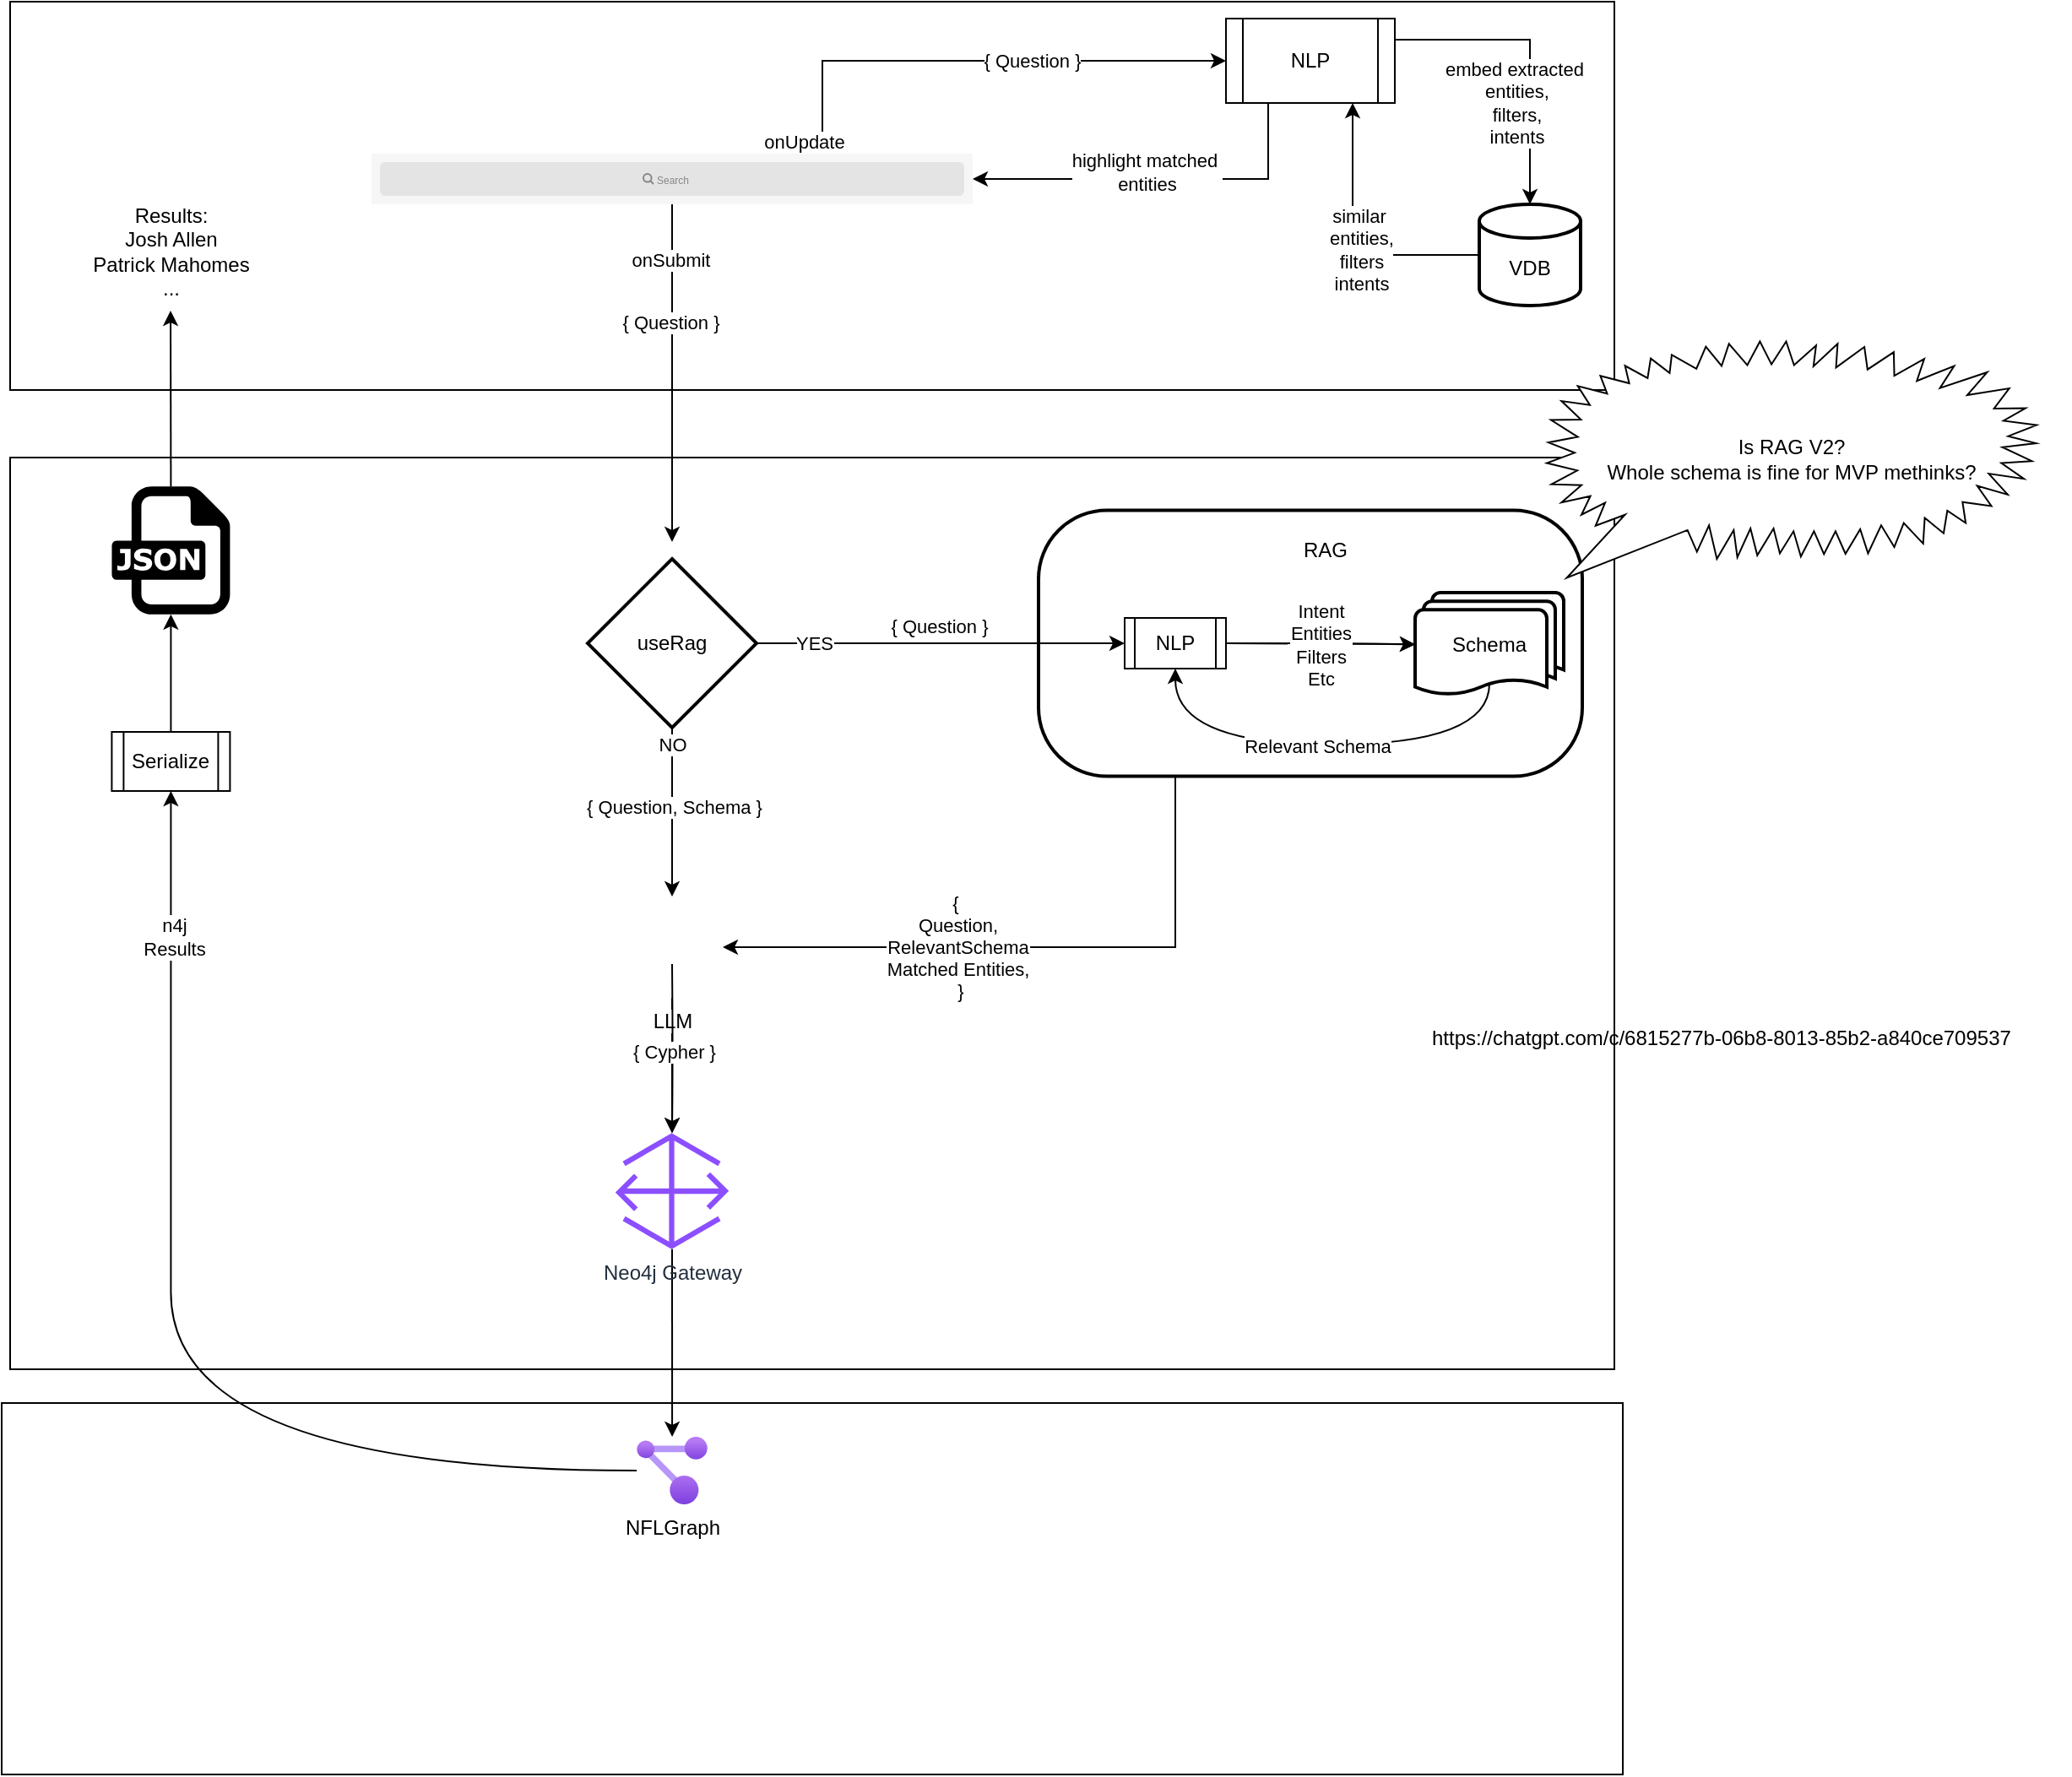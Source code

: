 <mxfile version="24.7.7">
  <diagram name="Page-1" id="0RhbtU0nEBAmv8wr0rxq">
    <mxGraphModel dx="3735" dy="1495" grid="1" gridSize="10" guides="1" tooltips="1" connect="1" arrows="1" fold="1" page="1" pageScale="1" pageWidth="850" pageHeight="1100" math="0" shadow="0">
      <root>
        <mxCell id="0" />
        <mxCell id="1" parent="0" />
        <mxCell id="lYWV6Mn_xeqbXDkd3jMC-252" value="" style="verticalLabelPosition=bottom;verticalAlign=top;html=1;shape=mxgraph.basic.patternFillRect;fillStyle=diagGrid;step=5;fillStrokeWidth=0.2;fillStrokeColor=#dddddd;" vertex="1" parent="1">
          <mxGeometry x="290" y="320" width="480" height="170" as="geometry" />
        </mxCell>
        <mxCell id="lYWV6Mn_xeqbXDkd3jMC-102" value="" style="rounded=0;whiteSpace=wrap;html=1;" vertex="1" parent="1">
          <mxGeometry x="-175" y="880" width="960" height="220" as="geometry" />
        </mxCell>
        <mxCell id="lYWV6Mn_xeqbXDkd3jMC-16" value="" style="rounded=0;whiteSpace=wrap;html=1;" vertex="1" parent="1">
          <mxGeometry x="-170" y="50" width="950" height="230" as="geometry" />
        </mxCell>
        <mxCell id="lYWV6Mn_xeqbXDkd3jMC-17" value="&lt;div&gt;&lt;br&gt;&lt;/div&gt;&lt;div&gt;&lt;br&gt;&lt;/div&gt;" style="rounded=0;whiteSpace=wrap;html=1;" vertex="1" parent="1">
          <mxGeometry x="-170" y="320" width="950" height="540" as="geometry" />
        </mxCell>
        <mxCell id="lYWV6Mn_xeqbXDkd3jMC-19" style="edgeStyle=orthogonalEdgeStyle;rounded=0;orthogonalLoop=1;jettySize=auto;html=1;exitX=0.5;exitY=1;exitDx=0;exitDy=0;" edge="1" parent="1" source="lYWV6Mn_xeqbXDkd3jMC-91">
          <mxGeometry relative="1" as="geometry">
            <mxPoint x="-0.352" y="241" as="sourcePoint" />
            <mxPoint x="222" y="370" as="targetPoint" />
          </mxGeometry>
        </mxCell>
        <mxCell id="lYWV6Mn_xeqbXDkd3jMC-111" value="{ Question }" style="edgeLabel;html=1;align=center;verticalAlign=middle;resizable=0;points=[];" vertex="1" connectable="0" parent="lYWV6Mn_xeqbXDkd3jMC-19">
          <mxGeometry x="-0.484" y="-1" relative="1" as="geometry">
            <mxPoint y="18" as="offset" />
          </mxGeometry>
        </mxCell>
        <mxCell id="lYWV6Mn_xeqbXDkd3jMC-154" value="onSubmit" style="edgeLabel;html=1;align=center;verticalAlign=middle;resizable=0;points=[];" vertex="1" connectable="0" parent="lYWV6Mn_xeqbXDkd3jMC-19">
          <mxGeometry x="-0.801" y="-1" relative="1" as="geometry">
            <mxPoint y="13" as="offset" />
          </mxGeometry>
        </mxCell>
        <mxCell id="lYWV6Mn_xeqbXDkd3jMC-217" style="edgeStyle=orthogonalEdgeStyle;curved=1;rounded=0;orthogonalLoop=1;jettySize=auto;html=1;" edge="1" parent="1" source="lYWV6Mn_xeqbXDkd3jMC-69" target="lYWV6Mn_xeqbXDkd3jMC-94">
          <mxGeometry relative="1" as="geometry" />
        </mxCell>
        <mxCell id="lYWV6Mn_xeqbXDkd3jMC-218" value="n4j&lt;div&gt;Results&lt;/div&gt;" style="edgeLabel;html=1;align=center;verticalAlign=middle;resizable=0;points=[];" vertex="1" connectable="0" parent="lYWV6Mn_xeqbXDkd3jMC-217">
          <mxGeometry x="0.747" y="-1" relative="1" as="geometry">
            <mxPoint x="1" as="offset" />
          </mxGeometry>
        </mxCell>
        <mxCell id="lYWV6Mn_xeqbXDkd3jMC-69" value="NFLGraph" style="image;aspect=fixed;html=1;points=[];align=center;fontSize=12;image=img/lib/azure2/management_governance/Resource_Graph_Explorer.svg;" vertex="1" parent="1">
          <mxGeometry x="201.06" y="900" width="41.88" height="40" as="geometry" />
        </mxCell>
        <mxCell id="lYWV6Mn_xeqbXDkd3jMC-223" style="edgeStyle=orthogonalEdgeStyle;curved=1;rounded=0;orthogonalLoop=1;jettySize=auto;html=1;exitX=0.5;exitY=0;exitDx=0;exitDy=0;" edge="1" parent="1" source="lYWV6Mn_xeqbXDkd3jMC-94" target="lYWV6Mn_xeqbXDkd3jMC-266">
          <mxGeometry relative="1" as="geometry" />
        </mxCell>
        <mxCell id="lYWV6Mn_xeqbXDkd3jMC-94" value="Serialize" style="shape=process;whiteSpace=wrap;html=1;backgroundOutline=1;" vertex="1" parent="1">
          <mxGeometry x="-109.8" y="482.5" width="70" height="35" as="geometry" />
        </mxCell>
        <mxCell id="lYWV6Mn_xeqbXDkd3jMC-152" style="edgeStyle=orthogonalEdgeStyle;rounded=0;orthogonalLoop=1;jettySize=auto;html=1;exitX=0.75;exitY=0;exitDx=0;exitDy=0;entryX=0;entryY=0.5;entryDx=0;entryDy=0;" edge="1" parent="1" source="lYWV6Mn_xeqbXDkd3jMC-91" target="lYWV6Mn_xeqbXDkd3jMC-134">
          <mxGeometry relative="1" as="geometry">
            <mxPoint x="510" y="162.5" as="sourcePoint" />
          </mxGeometry>
        </mxCell>
        <mxCell id="lYWV6Mn_xeqbXDkd3jMC-157" value="{ Question }" style="edgeLabel;html=1;align=center;verticalAlign=middle;resizable=0;points=[];" vertex="1" connectable="0" parent="lYWV6Mn_xeqbXDkd3jMC-152">
          <mxGeometry x="0.036" y="-2" relative="1" as="geometry">
            <mxPoint x="26" y="-2" as="offset" />
          </mxGeometry>
        </mxCell>
        <mxCell id="lYWV6Mn_xeqbXDkd3jMC-197" value="onUpdate" style="edgeLabel;html=1;align=center;verticalAlign=middle;resizable=0;points=[];" vertex="1" connectable="0" parent="lYWV6Mn_xeqbXDkd3jMC-152">
          <mxGeometry x="-0.878" y="-25" relative="1" as="geometry">
            <mxPoint x="-36" y="11" as="offset" />
          </mxGeometry>
        </mxCell>
        <mxCell id="lYWV6Mn_xeqbXDkd3jMC-91" value="" style="shape=rect;fillColor=#F6F6F6;strokeColor=none;" vertex="1" parent="1">
          <mxGeometry x="44" y="140" width="356" height="30" as="geometry" />
        </mxCell>
        <mxCell id="lYWV6Mn_xeqbXDkd3jMC-92" value="" style="html=1;strokeWidth=1;shadow=0;dashed=0;shape=mxgraph.ios7ui.marginRect;rx=3;ry=3;rectMargin=5;fillColor=#E4E4E4;strokeColor=none;" vertex="1" parent="lYWV6Mn_xeqbXDkd3jMC-91">
          <mxGeometry width="356" height="30" as="geometry" />
        </mxCell>
        <mxCell id="lYWV6Mn_xeqbXDkd3jMC-93" value="Search" style="shape=mxgraph.ios7.icons.looking_glass;strokeColor=#878789;fillColor=none;fontColor=#878789;labelPosition=right;verticalLabelPosition=middle;align=left;verticalAlign=middle;fontSize=6;fontStyle=0;spacingTop=2;sketch=0;html=1;" vertex="1" parent="lYWV6Mn_xeqbXDkd3jMC-91">
          <mxGeometry x="0.5" y="0.5" width="6" height="6" relative="1" as="geometry">
            <mxPoint x="-17" y="-3" as="offset" />
          </mxGeometry>
        </mxCell>
        <mxCell id="lYWV6Mn_xeqbXDkd3jMC-192" style="edgeStyle=orthogonalEdgeStyle;rounded=0;orthogonalLoop=1;jettySize=auto;html=1;exitX=0;exitY=0.5;exitDx=0;exitDy=0;exitPerimeter=0;entryX=0.75;entryY=1;entryDx=0;entryDy=0;" edge="1" parent="1" source="lYWV6Mn_xeqbXDkd3jMC-114" target="lYWV6Mn_xeqbXDkd3jMC-134">
          <mxGeometry relative="1" as="geometry" />
        </mxCell>
        <mxCell id="lYWV6Mn_xeqbXDkd3jMC-196" value="similar&amp;nbsp;&lt;div&gt;entities,&lt;div&gt;filters&lt;/div&gt;&lt;div&gt;intents&lt;/div&gt;&lt;/div&gt;" style="edgeLabel;html=1;align=center;verticalAlign=middle;resizable=0;points=[];" vertex="1" connectable="0" parent="lYWV6Mn_xeqbXDkd3jMC-192">
          <mxGeometry x="0.261" y="-19" relative="1" as="geometry">
            <mxPoint x="-14" y="26" as="offset" />
          </mxGeometry>
        </mxCell>
        <mxCell id="lYWV6Mn_xeqbXDkd3jMC-114" value="&lt;div&gt;&lt;br&gt;&lt;/div&gt;VDB" style="strokeWidth=2;html=1;shape=mxgraph.flowchart.database;whiteSpace=wrap;" vertex="1" parent="1">
          <mxGeometry x="700" y="170" width="60" height="60" as="geometry" />
        </mxCell>
        <UserObject label="https://chatgpt.com/c/6815277b-06b8-8013-85b2-a840ce709537" link="https://chatgpt.com/c/6815277b-06b8-8013-85b2-a840ce709537" id="lYWV6Mn_xeqbXDkd3jMC-132">
          <mxCell style="text;whiteSpace=wrap;html=1;" vertex="1" parent="1">
            <mxGeometry x="670" y="650" width="380" height="40" as="geometry" />
          </mxCell>
        </UserObject>
        <mxCell id="lYWV6Mn_xeqbXDkd3jMC-193" style="edgeStyle=orthogonalEdgeStyle;rounded=0;orthogonalLoop=1;jettySize=auto;html=1;exitX=0.25;exitY=1;exitDx=0;exitDy=0;entryX=1;entryY=0.5;entryDx=0;entryDy=0;" edge="1" parent="1" source="lYWV6Mn_xeqbXDkd3jMC-134" target="lYWV6Mn_xeqbXDkd3jMC-91">
          <mxGeometry relative="1" as="geometry" />
        </mxCell>
        <mxCell id="lYWV6Mn_xeqbXDkd3jMC-194" value="highlight matched&amp;nbsp;&lt;div&gt;entities&lt;/div&gt;" style="edgeLabel;html=1;align=center;verticalAlign=middle;resizable=0;points=[];" vertex="1" connectable="0" parent="lYWV6Mn_xeqbXDkd3jMC-193">
          <mxGeometry x="0.07" y="-4" relative="1" as="geometry">
            <mxPoint as="offset" />
          </mxGeometry>
        </mxCell>
        <mxCell id="lYWV6Mn_xeqbXDkd3jMC-134" value="NLP" style="shape=process;whiteSpace=wrap;html=1;backgroundOutline=1;" vertex="1" parent="1">
          <mxGeometry x="550" y="60" width="100" height="50" as="geometry" />
        </mxCell>
        <mxCell id="lYWV6Mn_xeqbXDkd3jMC-191" style="edgeStyle=orthogonalEdgeStyle;rounded=0;orthogonalLoop=1;jettySize=auto;html=1;exitX=1;exitY=0.25;exitDx=0;exitDy=0;entryX=0.5;entryY=0;entryDx=0;entryDy=0;entryPerimeter=0;" edge="1" parent="1" source="lYWV6Mn_xeqbXDkd3jMC-134" target="lYWV6Mn_xeqbXDkd3jMC-114">
          <mxGeometry relative="1" as="geometry" />
        </mxCell>
        <mxCell id="lYWV6Mn_xeqbXDkd3jMC-195" value="embed extracted&amp;nbsp;&lt;div&gt;entities,&lt;/div&gt;&lt;div&gt;filters,&lt;/div&gt;&lt;div&gt;intents&lt;/div&gt;" style="edgeLabel;html=1;align=center;verticalAlign=middle;resizable=0;points=[];" vertex="1" connectable="0" parent="lYWV6Mn_xeqbXDkd3jMC-191">
          <mxGeometry x="-0.297" y="-17" relative="1" as="geometry">
            <mxPoint x="9" y="20" as="offset" />
          </mxGeometry>
        </mxCell>
        <mxCell id="lYWV6Mn_xeqbXDkd3jMC-233" style="edgeStyle=orthogonalEdgeStyle;rounded=0;orthogonalLoop=1;jettySize=auto;html=1;exitX=0.5;exitY=1;exitDx=0;exitDy=0;exitPerimeter=0;entryX=0.5;entryY=0;entryDx=0;entryDy=0;" edge="1" parent="1" source="lYWV6Mn_xeqbXDkd3jMC-200" target="lYWV6Mn_xeqbXDkd3jMC-86">
          <mxGeometry relative="1" as="geometry" />
        </mxCell>
        <mxCell id="lYWV6Mn_xeqbXDkd3jMC-236" value="NO" style="edgeLabel;html=1;align=center;verticalAlign=middle;resizable=0;points=[];" vertex="1" connectable="0" parent="lYWV6Mn_xeqbXDkd3jMC-233">
          <mxGeometry x="-0.356" y="4" relative="1" as="geometry">
            <mxPoint x="-4" y="-22" as="offset" />
          </mxGeometry>
        </mxCell>
        <mxCell id="lYWV6Mn_xeqbXDkd3jMC-273" value="{ Question, Schema }" style="edgeLabel;html=1;align=center;verticalAlign=middle;resizable=0;points=[];" vertex="1" connectable="0" parent="lYWV6Mn_xeqbXDkd3jMC-233">
          <mxGeometry x="-0.056" y="1" relative="1" as="geometry">
            <mxPoint as="offset" />
          </mxGeometry>
        </mxCell>
        <mxCell id="lYWV6Mn_xeqbXDkd3jMC-200" value="useRag" style="strokeWidth=2;html=1;shape=mxgraph.flowchart.decision;whiteSpace=wrap;" vertex="1" parent="1">
          <mxGeometry x="172" y="380" width="100" height="100" as="geometry" />
        </mxCell>
        <mxCell id="lYWV6Mn_xeqbXDkd3jMC-214" style="edgeStyle=orthogonalEdgeStyle;rounded=0;orthogonalLoop=1;jettySize=auto;html=1;exitX=0.5;exitY=1;exitDx=0;exitDy=0;entryX=1;entryY=0.5;entryDx=0;entryDy=0;" edge="1" parent="1" source="lYWV6Mn_xeqbXDkd3jMC-210" target="lYWV6Mn_xeqbXDkd3jMC-86">
          <mxGeometry relative="1" as="geometry" />
        </mxCell>
        <mxCell id="lYWV6Mn_xeqbXDkd3jMC-215" value="{&amp;nbsp;&lt;div&gt;Question,&lt;/div&gt;&lt;div&gt;RelevantSchema&lt;/div&gt;&lt;div&gt;Matched Entities,&lt;/div&gt;&lt;div&gt;&amp;nbsp;}&lt;/div&gt;" style="edgeLabel;html=1;align=center;verticalAlign=middle;resizable=0;points=[];" vertex="1" connectable="0" parent="lYWV6Mn_xeqbXDkd3jMC-214">
          <mxGeometry x="0.419" y="-2" relative="1" as="geometry">
            <mxPoint x="13" y="2" as="offset" />
          </mxGeometry>
        </mxCell>
        <mxCell id="lYWV6Mn_xeqbXDkd3jMC-204" value="" style="rounded=1;whiteSpace=wrap;html=1;absoluteArcSize=1;arcSize=81;strokeWidth=2;" vertex="1" parent="1">
          <mxGeometry x="439" y="351.25" width="322" height="157.5" as="geometry" />
        </mxCell>
        <mxCell id="lYWV6Mn_xeqbXDkd3jMC-241" style="edgeStyle=orthogonalEdgeStyle;curved=1;rounded=0;orthogonalLoop=1;jettySize=auto;html=1;entryX=0.5;entryY=1;entryDx=0;entryDy=0;exitX=0.5;exitY=0.88;exitDx=0;exitDy=0;exitPerimeter=0;" edge="1" parent="1" source="lYWV6Mn_xeqbXDkd3jMC-198" target="lYWV6Mn_xeqbXDkd3jMC-210">
          <mxGeometry relative="1" as="geometry">
            <Array as="points">
              <mxPoint x="706" y="490" />
              <mxPoint x="520" y="490" />
            </Array>
          </mxGeometry>
        </mxCell>
        <mxCell id="lYWV6Mn_xeqbXDkd3jMC-243" value="Relevant Schema" style="edgeLabel;html=1;align=center;verticalAlign=middle;resizable=0;points=[];" vertex="1" connectable="0" parent="lYWV6Mn_xeqbXDkd3jMC-241">
          <mxGeometry x="0.044" y="1" relative="1" as="geometry">
            <mxPoint x="1" as="offset" />
          </mxGeometry>
        </mxCell>
        <mxCell id="lYWV6Mn_xeqbXDkd3jMC-198" value="Schema" style="strokeWidth=2;html=1;shape=mxgraph.flowchart.multi-document;whiteSpace=wrap;" vertex="1" parent="1">
          <mxGeometry x="662" y="400" width="88" height="61.25" as="geometry" />
        </mxCell>
        <mxCell id="lYWV6Mn_xeqbXDkd3jMC-240" value="" style="edgeStyle=orthogonalEdgeStyle;curved=1;rounded=0;orthogonalLoop=1;jettySize=auto;html=1;" edge="1" parent="1" source="lYWV6Mn_xeqbXDkd3jMC-210" target="lYWV6Mn_xeqbXDkd3jMC-198">
          <mxGeometry relative="1" as="geometry" />
        </mxCell>
        <mxCell id="lYWV6Mn_xeqbXDkd3jMC-210" value="NLP" style="shape=process;whiteSpace=wrap;html=1;backgroundOutline=1;" vertex="1" parent="1">
          <mxGeometry x="490" y="415" width="60" height="30" as="geometry" />
        </mxCell>
        <mxCell id="lYWV6Mn_xeqbXDkd3jMC-211" value="{ Question }" style="edgeLabel;html=1;align=center;verticalAlign=middle;resizable=0;points=[];" vertex="1" connectable="0" parent="1">
          <mxGeometry x="380" y="420" as="geometry" />
        </mxCell>
        <mxCell id="lYWV6Mn_xeqbXDkd3jMC-208" style="edgeStyle=orthogonalEdgeStyle;curved=1;rounded=0;orthogonalLoop=1;jettySize=auto;html=1;entryX=0;entryY=0.5;entryDx=0;entryDy=0;" edge="1" parent="1" source="lYWV6Mn_xeqbXDkd3jMC-200" target="lYWV6Mn_xeqbXDkd3jMC-210">
          <mxGeometry relative="1" as="geometry">
            <mxPoint x="448" y="430" as="targetPoint" />
          </mxGeometry>
        </mxCell>
        <mxCell id="lYWV6Mn_xeqbXDkd3jMC-209" value="YES" style="edgeLabel;html=1;align=center;verticalAlign=middle;resizable=0;points=[];" vertex="1" connectable="0" parent="lYWV6Mn_xeqbXDkd3jMC-208">
          <mxGeometry x="-0.387" y="-2" relative="1" as="geometry">
            <mxPoint x="-33" y="-2" as="offset" />
          </mxGeometry>
        </mxCell>
        <mxCell id="lYWV6Mn_xeqbXDkd3jMC-212" style="edgeStyle=orthogonalEdgeStyle;curved=1;rounded=0;orthogonalLoop=1;jettySize=auto;html=1;entryX=0;entryY=0.5;entryDx=0;entryDy=0;entryPerimeter=0;" edge="1" parent="1" source="lYWV6Mn_xeqbXDkd3jMC-210" target="lYWV6Mn_xeqbXDkd3jMC-198">
          <mxGeometry relative="1" as="geometry" />
        </mxCell>
        <mxCell id="lYWV6Mn_xeqbXDkd3jMC-213" value="Intent&lt;div&gt;Entities&lt;/div&gt;&lt;div&gt;Filters&lt;/div&gt;&lt;div&gt;Etc&lt;/div&gt;" style="edgeLabel;html=1;align=center;verticalAlign=middle;resizable=0;points=[];" vertex="1" connectable="0" parent="lYWV6Mn_xeqbXDkd3jMC-212">
          <mxGeometry x="-0.111" y="-2" relative="1" as="geometry">
            <mxPoint x="6" y="-1" as="offset" />
          </mxGeometry>
        </mxCell>
        <mxCell id="lYWV6Mn_xeqbXDkd3jMC-248" style="edgeStyle=orthogonalEdgeStyle;curved=1;rounded=0;orthogonalLoop=1;jettySize=auto;html=1;" edge="1" parent="1" source="lYWV6Mn_xeqbXDkd3jMC-86" target="lYWV6Mn_xeqbXDkd3jMC-245">
          <mxGeometry relative="1" as="geometry" />
        </mxCell>
        <mxCell id="lYWV6Mn_xeqbXDkd3jMC-86" value="LLM" style="shape=image;html=1;verticalAlign=top;verticalLabelPosition=bottom;labelBackgroundColor=#ffffff;imageAspect=0;aspect=fixed;image=https://cdn4.iconfinder.com/data/icons/success-filloutline/64/brain-think-brainstorm-creative-idea-128.png" vertex="1" parent="1">
          <mxGeometry x="192" y="580" width="60" height="60" as="geometry" />
        </mxCell>
        <mxCell id="lYWV6Mn_xeqbXDkd3jMC-219" value="RAG" style="text;html=1;align=center;verticalAlign=middle;whiteSpace=wrap;rounded=0;" vertex="1" parent="1">
          <mxGeometry x="579" y="360" width="60" height="30" as="geometry" />
        </mxCell>
        <mxCell id="lYWV6Mn_xeqbXDkd3jMC-259" value="Is RAG V2?&lt;div&gt;Whole schema is fine for MVP methinks?&lt;/div&gt;" style="whiteSpace=wrap;html=1;shape=mxgraph.basic.loud_callout" vertex="1" parent="1">
          <mxGeometry x="740" y="251.25" width="290" height="140" as="geometry" />
        </mxCell>
        <mxCell id="lYWV6Mn_xeqbXDkd3jMC-269" style="edgeStyle=orthogonalEdgeStyle;curved=1;rounded=0;orthogonalLoop=1;jettySize=auto;html=1;" edge="1" parent="1" source="lYWV6Mn_xeqbXDkd3jMC-266" target="lYWV6Mn_xeqbXDkd3jMC-268">
          <mxGeometry relative="1" as="geometry" />
        </mxCell>
        <mxCell id="lYWV6Mn_xeqbXDkd3jMC-266" value="" style="dashed=0;outlineConnect=0;html=1;align=center;labelPosition=center;verticalLabelPosition=bottom;verticalAlign=top;shape=mxgraph.weblogos.json" vertex="1" parent="1">
          <mxGeometry x="-109.8" y="337.1" width="70" height="75.8" as="geometry" />
        </mxCell>
        <mxCell id="lYWV6Mn_xeqbXDkd3jMC-268" value="Results:&lt;div&gt;Josh Allen&lt;br&gt;Patrick Mahomes&lt;/div&gt;&lt;div&gt;...&lt;/div&gt;" style="text;html=1;align=center;verticalAlign=middle;resizable=0;points=[];autosize=1;strokeColor=none;fillColor=none;" vertex="1" parent="1">
          <mxGeometry x="-135" y="163" width="120" height="70" as="geometry" />
        </mxCell>
        <mxCell id="lYWV6Mn_xeqbXDkd3jMC-270" value="" style="edgeStyle=orthogonalEdgeStyle;curved=1;rounded=0;orthogonalLoop=1;jettySize=auto;html=1;" edge="1" parent="1" target="lYWV6Mn_xeqbXDkd3jMC-245">
          <mxGeometry x="0.21" y="29" relative="1" as="geometry">
            <mxPoint x="222" y="620" as="sourcePoint" />
            <mxPoint x="206" y="790" as="targetPoint" />
            <mxPoint as="offset" />
          </mxGeometry>
        </mxCell>
        <mxCell id="lYWV6Mn_xeqbXDkd3jMC-271" value="{ Cypher }" style="edgeLabel;html=1;align=center;verticalAlign=middle;resizable=0;points=[];" vertex="1" connectable="0" parent="lYWV6Mn_xeqbXDkd3jMC-270">
          <mxGeometry x="0.005" y="1" relative="1" as="geometry">
            <mxPoint as="offset" />
          </mxGeometry>
        </mxCell>
        <mxCell id="lYWV6Mn_xeqbXDkd3jMC-272" style="edgeStyle=orthogonalEdgeStyle;curved=1;rounded=0;orthogonalLoop=1;jettySize=auto;html=1;" edge="1" parent="1" source="lYWV6Mn_xeqbXDkd3jMC-245" target="lYWV6Mn_xeqbXDkd3jMC-69">
          <mxGeometry relative="1" as="geometry" />
        </mxCell>
        <mxCell id="lYWV6Mn_xeqbXDkd3jMC-245" value="Neo4j Gateway" style="sketch=0;outlineConnect=0;fontColor=#232F3E;gradientColor=none;fillColor=#8C4FFF;strokeColor=none;dashed=0;verticalLabelPosition=bottom;verticalAlign=top;align=center;html=1;fontSize=12;fontStyle=0;aspect=fixed;pointerEvents=1;shape=mxgraph.aws4.gateway;" vertex="1" parent="1">
          <mxGeometry x="188.39" y="720" width="67.23" height="69" as="geometry" />
        </mxCell>
      </root>
    </mxGraphModel>
  </diagram>
</mxfile>
